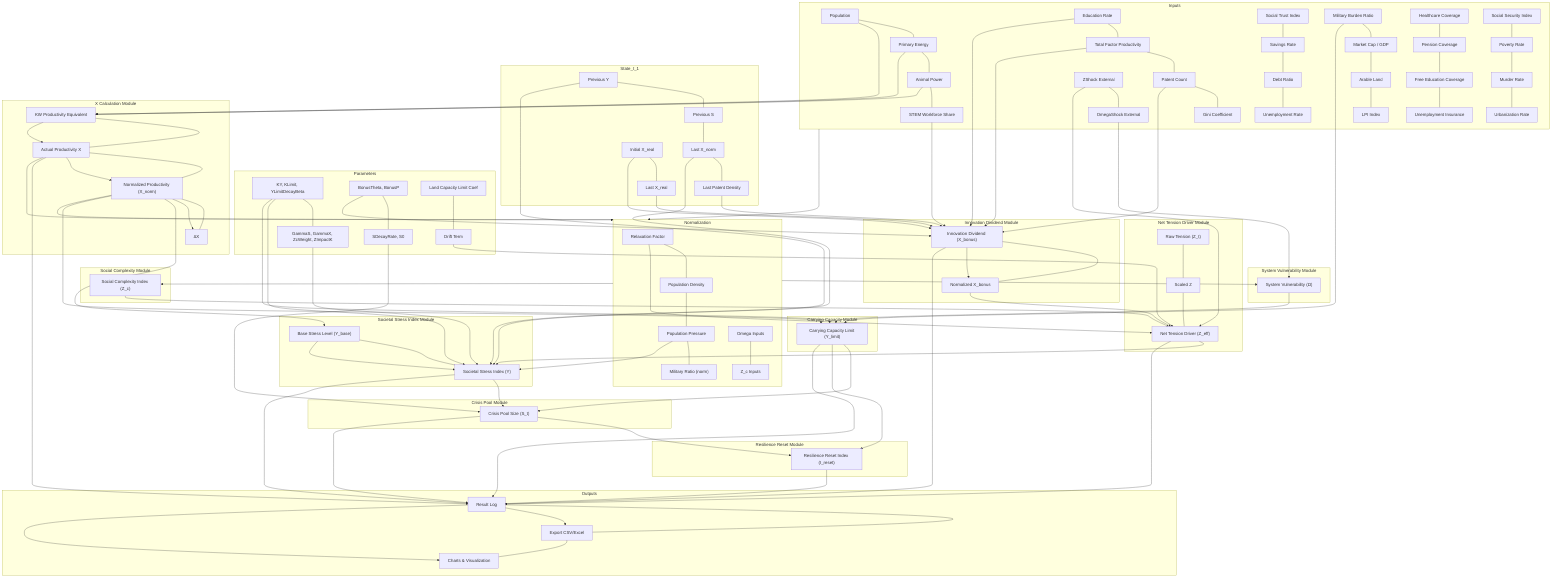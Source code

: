 flowchart TB
%% SECM V0.5 ALPHA – Execution Logic Diagram (Compact Layout)

%% ===== Step 0: Inputs Mapping =====
subgraph Inputs
direction LR
POP["Population"] --- PE["Primary Energy"] --- AP["Animal Power"] --- STEMshare["STEM Workforce Share"]
EduRate["Education Rate"] --- TFP["Total Factor Productivity"] --- PatentCount["Patent Count"] --- Gini["Gini Coefficient"]
Trust["Social Trust Index"] --- SavingsRate["Savings Rate"] --- DebtRate["Debt Ratio"] --- UnemploymentRate["Unemployment Rate"]
MilitaryRatio["Military Burden Ratio"] --- MCapGDP["Market Cap / GDP"] --- ArableLand["Arable Land"] --- LPI["LPI Index"]
Healthcare["Healthcare Coverage"] --- Pension["Pension Coverage"] --- FreeEdu["Free Education Coverage"] --- UnempIns["Unemployment Insurance"]
SocSecIndex["Social Security Index"] --- Poverty["Poverty Rate"] --- Murder["Murder Rate"] --- Urbanization["Urbanization Rate"]
ZShock["ZShock External"] --- OmegaShock["OmegaShock External"]
end

%% ===== Step 0b: Parameters =====
subgraph Parameters
direction LR
KP["KY, KLimit, YLimitDecayBeta"] --- GZ["GammaS, GammaX, ZcWeight, ZImpactK"]
BN["BonusTheta, BonusP"] --- SD["SDecayRate, S0"]
LC["Land Capacity Limit Coef"] --- DR["Drift Term"]
end

%% ===== Step 0c: State (t-1) =====
subgraph State_t_1
direction LR
YPREV["Previous Y"] --- SPREV["Previous S"] --- XNLAST["Last X_norm"] --- PRLAST["Last Patent Density"]
XR0["Initial X_real"] --- XRLAST["Last X_real"]
end

%% ===== Step 1: X Calculation Module =====
subgraph X_Calc["X Calculation Module"]
direction LR
KWPE["KW Productivity Equivalent"] --- Xreal["Actual Productivity X"] --- Xnorm["Normalized Productivity (X_norm)"] --- dX["ΔX"]
end

%% ===== Step 2: Normalize Inputs =====
subgraph NormInputs["Normalization"]
direction LR
RELAX["Relaxation Factor"] --- POPD["Population Density"] --- POPP["Population Pressure"] --- MLR["Military Ratio (norm)"]
OMEGA_in["Omega Inputs"] --- ZC_in["Z_c Inputs"]
end

%% ===== Step 3: Omega Calculation =====
subgraph OmegaCalc["System Vulnerability Module"]
Omega["System Vulnerability (Ω)"]
end

%% ===== Step 4: Zc Calculation =====
subgraph ZcCalc["Social Complexity Module"]
Zc["Social Complexity Index (Z_c)"]
end

%% ===== Step 5: X Bonus Calculation =====
subgraph XBonusCalc["Innovation Dividend Module"]
direction LR
Xbonus["Innovation Dividend (X_bonus)"] --- XbonusNorm["Normalized X_bonus"]
end

%% ===== Step 6: Z Axis Calculation =====
subgraph ZaxisCalc["Net Tension Driver Module"]
direction LR
Zt["Raw Tension (Z_t)"] --- Zscaled["Scaled Z"] --- Zeff["Net Tension Driver (Z_eff)"]
end

%% ===== Step 7+8: Y Calculation =====
subgraph Y_Calc["Societal Stress Index Module"]
direction LR
Ybase["Base Stress Level (Y_base)"] --- Yt["Societal Stress Index (Y)"]
end

%% ===== Step 9: Y_limit Calculation =====
subgraph YlimitCalc["Carrying Capacity Module"]
Ylimit["Carrying Capacity Limit (Y_limit)"]
end

%% ===== Step 10: Crisis Pool =====
subgraph CrisisPool["Crisis Pool Module"]
St["Crisis Pool Size (S_t)"]
end

%% ===== Step 11: Reset =====
subgraph ResetCalc["Resilience Reset Module"]
Ireset["Resilience Reset Index (I_reset)"]
end

%% ===== Step 12: Outputs =====
subgraph Outputs
direction LR
LOG["Result Log"] --- CSV["Export CSV/Excel"] --- PLOT["Charts & Visualization"]
end

%% ===== Wiring according to SECM_Engine RunOnce =====
%% Step 0 → Step 1
POP & PE & AP --> KWPE
KWPE --> Xreal --> Xnorm --> dX

%% Step 2 Normalize
Inputs --> NormInputs
Xreal & Xnorm --> NormInputs

%% Step 3 Omega
NormInputs --> Omega
OmegaShock --> Omega

%% Step 4 Zc
NormInputs --> Zc

%% Step 5 X Bonus
STEMshare & EduRate & TFP & PatentCount & PRLAST & XR0 & XRLAST & BN --> Xbonus
Xbonus --> XbonusNorm

%% Step 6 Z Axis
Zc & RELAX & XbonusNorm & ZShock & DR --> Zeff

%% Step 7 Y_base
Xnorm --> Ybase

%% Step 8 Y_t
Ybase & POPP & KP & GZ & XNLAST & YPREV & Zeff --> Yt

%% Step 9 Y_limit
Xnorm & Omega & MilitaryRatio & KP --> Ylimit

%% Step 10 S_t
Yt & Ylimit & SD --> St

%% Step 11 I_reset
St & Ylimit --> Ireset

%% Step 12 Outputs
Xreal & Xbonus & Zeff & Yt & Ylimit & St & Ireset --> LOG
LOG --> CSV
LOG --> PLOT